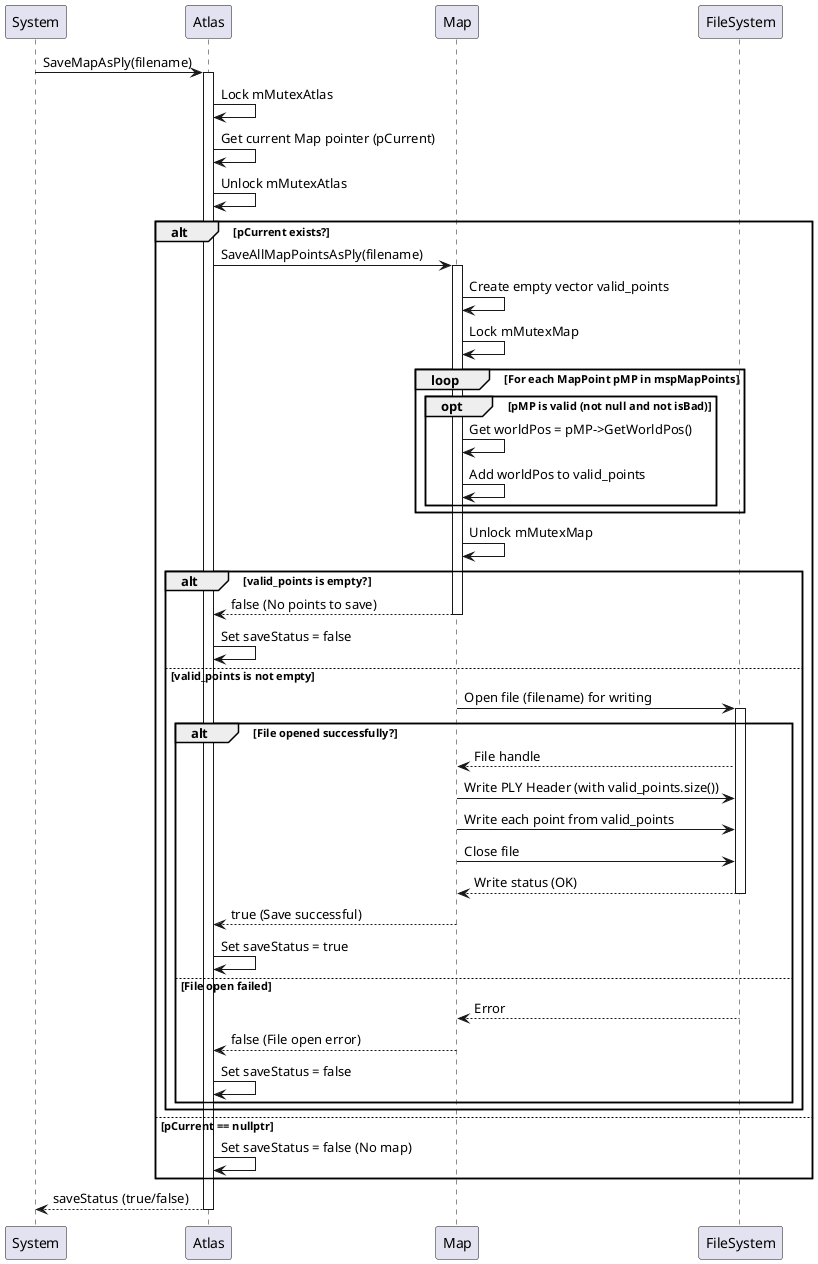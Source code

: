 @startuml

participant System
participant Atlas
participant Map
participant FileSystem as FS

System -> Atlas : SaveMapAsPly(filename)
activate Atlas

Atlas -> Atlas : Lock mMutexAtlas
Atlas -> Atlas : Get current Map pointer (pCurrent)
Atlas -> Atlas : Unlock mMutexAtlas

alt pCurrent exists?
    Atlas -> Map : SaveAllMapPointsAsPly(filename)
    activate Map

    Map -> Map : Create empty vector valid_points

    Map -> Map : Lock mMutexMap
    loop For each MapPoint pMP in mspMapPoints
        opt pMP is valid (not null and not isBad)
            Map -> Map : Get worldPos = pMP->GetWorldPos()
            Map -> Map : Add worldPos to valid_points
        end
    end

    Map -> Map : Unlock mMutexMap

    alt valid_points is empty?
        Map --> Atlas : false (No points to save)
        deactivate Map
        Atlas -> Atlas : Set saveStatus = false
    else valid_points is not empty
        Map -> FS : Open file (filename) for writing
        activate FS
        alt File opened successfully?
            FS --> Map : File handle
            Map -> FS : Write PLY Header (with valid_points.size())
            Map -> FS : Write each point from valid_points
            Map -> FS : Close file
            FS --> Map : Write status (OK)
            deactivate FS
            Map --> Atlas : true (Save successful)
            deactivate Map
            Atlas -> Atlas : Set saveStatus = true
        else File open failed
            FS --> Map : Error
            deactivate FS
            Map --> Atlas : false (File open error)
            deactivate Map
            Atlas -> Atlas : Set saveStatus = false
        end
    end

else pCurrent == nullptr
    Atlas -> Atlas : Set saveStatus = false (No map)
end

Atlas --> System : saveStatus (true/false)
deactivate Atlas

@enduml